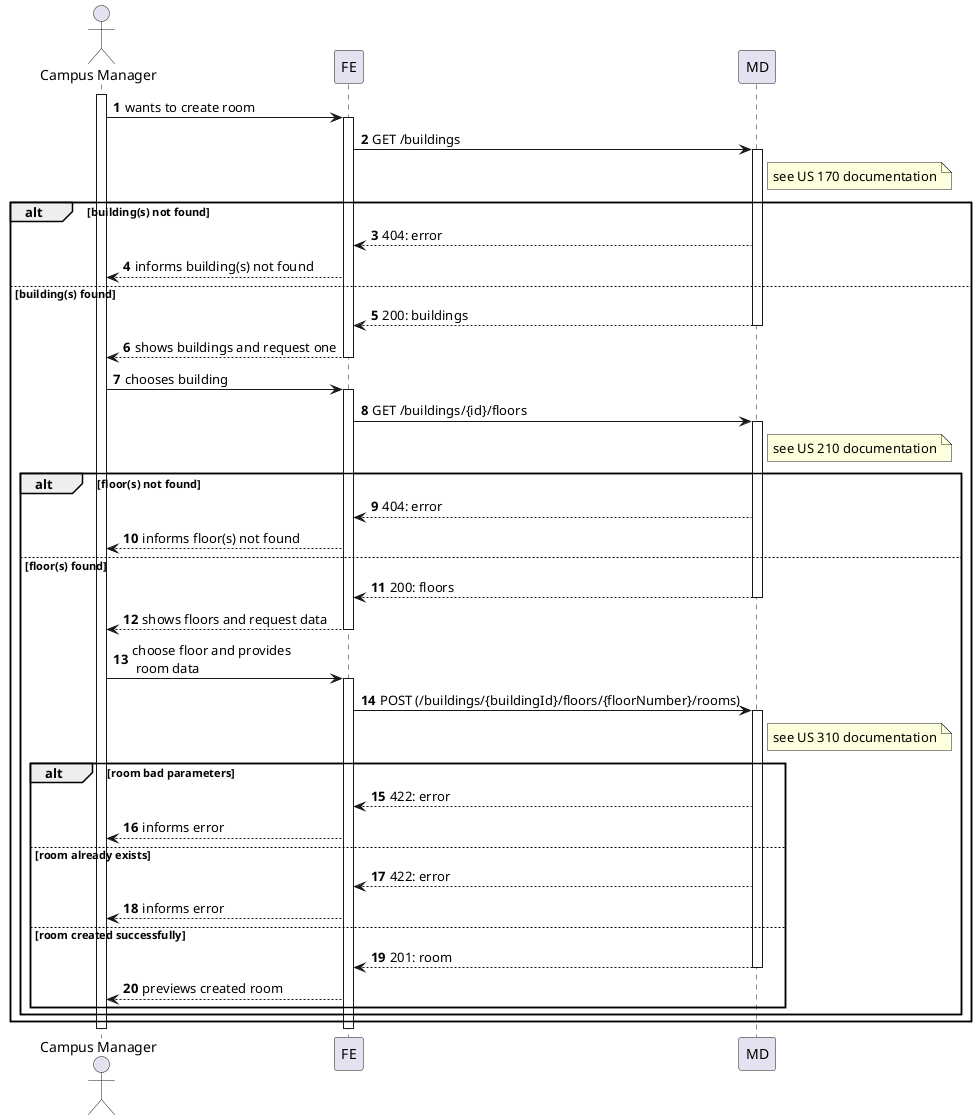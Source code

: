 @startuml
autonumber

actor "Campus Manager" as usr

participant "FE" as ui
participant "MD" as md

activate usr
    usr -> ui : wants to create room
    activate ui
        ui -> md : GET /buildings
        activate md
            note right of md : see US 170 documentation

        alt building(s) not found
            md --> ui: 404: error
            ui --> usr: informs building(s) not found
        else building(s) found
            md --> ui : 200: buildings
            deactivate md

        ui --> usr : shows buildings and request one
    deactivate ui

    usr -> ui : chooses building
    activate ui
        ui -> md : GET /buildings/{id}/floors
        activate md
            note right of md : see US 210 documentation

            alt floor(s) not found
                md --> ui: 404: error
                ui --> usr: informs floor(s) not found
            else floor(s) found
                md --> ui : 200: floors
                deactivate md

        ui --> usr : shows floors and request data
    deactivate ui

    usr -> ui: choose floor and provides\n room data
    activate ui
        ui -> md : POST (/buildings/{buildingId}/floors/{floorNumber}/rooms)
        activate md
            note right of md : see US 310 documentation

            alt room bad parameters
                md --> ui: 422: error
                ui --> usr: informs error
            else room already exists
                 md --> ui: 422: error
                 ui --> usr: informs error
            else room created successfully
                md --> ui : 201: room
                deactivate md
                ui --> usr : previews created room

                end
            end
        end
    deactivate ui
deactivate usr

@enduml

